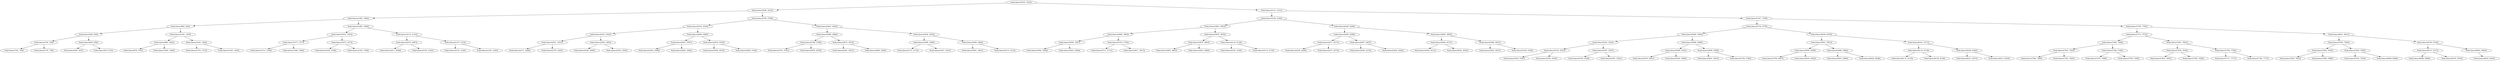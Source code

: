 digraph G{
1925550123 [label="Node{data=[3525, 3525]}"]
1925550123 -> 731562420
731562420 [label="Node{data=[2208, 2235]}"]
731562420 -> 1712896432
1712896432 [label="Node{data=[1460, 1460]}"]
1712896432 -> 1237850567
1237850567 [label="Node{data=[884, 944]}"]
1237850567 -> 399674397
399674397 [label="Node{data=[828, 844]}"]
399674397 -> 1790470194
1790470194 [label="Node{data=[756, 756]}"]
1790470194 -> 1238272492
1238272492 [label="Node{data=[742, 742]}"]
1790470194 -> 1078048563
1078048563 [label="Node{data=[778, 778]}"]
399674397 -> 1139829058
1139829058 [label="Node{data=[859, 859]}"]
1139829058 -> 1788895478
1788895478 [label="Node{data=[847, 847]}"]
1139829058 -> 1469846951
1469846951 [label="Node{data=[873, 873]}"]
1237850567 -> 438945864
438945864 [label="Node{data=[1345, 1345]}"]
438945864 -> 1515391030
1515391030 [label="Node{data=[980, 1024]}"]
1515391030 -> 857564250
857564250 [label="Node{data=[970, 970]}"]
1515391030 -> 77299379
77299379 [label="Node{data=[1065, 1065]}"]
438945864 -> 1352961504
1352961504 [label="Node{data=[1404, 1404]}"]
1352961504 -> 317996410
317996410 [label="Node{data=[1370, 1372]}"]
1352961504 -> 1242801354
1242801354 [label="Node{data=[1445, 1445]}"]
1712896432 -> 354559453
354559453 [label="Node{data=[1969, 1969]}"]
354559453 -> 1629315348
1629315348 [label="Node{data=[1623, 1623]}"]
1629315348 -> 1378979744
1378979744 [label="Node{data=[1577, 1577]}"]
1378979744 -> 97735896
97735896 [label="Node{data=[1513, 1540]}"]
1378979744 -> 31167858
31167858 [label="Node{data=[1584, 1584]}"]
1629315348 -> 197411228
197411228 [label="Node{data=[1673, 1673]}"]
197411228 -> 1440121803
1440121803 [label="Node{data=[1639, 1639]}"]
197411228 -> 1245472829
1245472829 [label="Node{data=[1708, 1708]}"]
354559453 -> 395379725
395379725 [label="Node{data=[2110, 2110]}"]
395379725 -> 1047556034
1047556034 [label="Node{data=[2074, 2087]}"]
1047556034 -> 1599699740
1599699740 [label="Node{data=[2017, 2049]}"]
1047556034 -> 1980603722
1980603722 [label="Node{data=[2105, 2105]}"]
395379725 -> 1763925738
1763925738 [label="Node{data=[2137, 2153]}"]
1763925738 -> 1418732147
1418732147 [label="Node{data=[2124, 2124]}"]
1763925738 -> 1074078310
1074078310 [label="Node{data=[2185, 2185]}"]
731562420 -> 1517818081
1517818081 [label="Node{data=[2769, 2769]}"]
1517818081 -> 702529866
702529866 [label="Node{data=[2534, 2534]}"]
702529866 -> 2081029560
2081029560 [label="Node{data=[2452, 2452]}"]
2081029560 -> 368506445
368506445 [label="Node{data=[2351, 2351]}"]
368506445 -> 261292810
261292810 [label="Node{data=[2271, 2296]}"]
368506445 -> 1485915683
1485915683 [label="Node{data=[2378, 2425]}"]
2081029560 -> 1799783604
1799783604 [label="Node{data=[2483, 2483]}"]
1799783604 -> 1226851087
1226851087 [label="Node{data=[2456, 2469]}"]
1799783604 -> 1581023858
1581023858 [label="Node{data=[2502, 2504]}"]
702529866 -> 214857672
214857672 [label="Node{data=[2609, 2609]}"]
214857672 -> 1399992769
1399992769 [label="Node{data=[2597, 2597]}"]
1399992769 -> 411117723
411117723 [label="Node{data=[2563, 2566]}"]
1399992769 -> 571741931
571741931 [label="Node{data=[2602, 2602]}"]
214857672 -> 1562068310
1562068310 [label="Node{data=[2679, 2679]}"]
1562068310 -> 530946829
530946829 [label="Node{data=[2636, 2674]}"]
1562068310 -> 242335122
242335122 [label="Node{data=[2690, 2744]}"]
1517818081 -> 214974969
214974969 [label="Node{data=[3061, 3092]}"]
214974969 -> 199660736
199660736 [label="Node{data=[2896, 2896]}"]
199660736 -> 942148418
942148418 [label="Node{data=[2796, 2796]}"]
942148418 -> 1001831672
1001831672 [label="Node{data=[2781, 2781]}"]
942148418 -> 896003582
896003582 [label="Node{data=[2878, 2878]}"]
199660736 -> 177749766
177749766 [label="Node{data=[2973, 2973]}"]
177749766 -> 1922189068
1922189068 [label="Node{data=[2941, 2941]}"]
177749766 -> 2085450970
2085450970 [label="Node{data=[2988, 3026]}"]
214974969 -> 1984917168
1984917168 [label="Node{data=[3450, 3450]}"]
1984917168 -> 1029967728
1029967728 [label="Node{data=[3386, 3386]}"]
1029967728 -> 1571718647
1571718647 [label="Node{data=[3173, 3173]}"]
1029967728 -> 1246937404
1246937404 [label="Node{data=[3427, 3427]}"]
1984917168 -> 1197808680
1197808680 [label="Node{data=[3494, 3494]}"]
1197808680 -> 1516733499
1516733499 [label="Node{data=[3461, 3461]}"]
1197808680 -> 1942959037
1942959037 [label="Node{data=[3514, 3514]}"]
1925550123 -> 793266137
793266137 [label="Node{data=[5121, 5121]}"]
793266137 -> 1084459588
1084459588 [label="Node{data=[4184, 4184]}"]
1084459588 -> 646154295
646154295 [label="Node{data=[3853, 3853]}"]
646154295 -> 752555393
752555393 [label="Node{data=[3666, 3683]}"]
752555393 -> 1094777164
1094777164 [label="Node{data=[3582, 3597]}"]
1094777164 -> 493726346
493726346 [label="Node{data=[3562, 3562]}"]
1094777164 -> 655706912
655706912 [label="Node{data=[3633, 3656]}"]
752555393 -> 1393960286
1393960286 [label="Node{data=[3720, 3720]}"]
1393960286 -> 366623977
366623977 [label="Node{data=[3711, 3711]}"]
1393960286 -> 1695808802
1695808802 [label="Node{data=[3817, 3817]}"]
646154295 -> 1758652139
1758652139 [label="Node{data=[3976, 3976]}"]
1758652139 -> 168559226
168559226 [label="Node{data=[3879, 3903]}"]
168559226 -> 1324702374
1324702374 [label="Node{data=[3863, 3863]}"]
168559226 -> 880100535
880100535 [label="Node{data=[3943, 3949]}"]
1758652139 -> 1265572204
1265572204 [label="Node{data=[4118, 4118]}"]
1265572204 -> 563793321
563793321 [label="Node{data=[4104, 4104]}"]
1265572204 -> 1163821910
1163821910 [label="Node{data=[4174, 4174]}"]
1084459588 -> 1536178102
1536178102 [label="Node{data=[4449, 4449]}"]
1536178102 -> 1753735633
1753735633 [label="Node{data=[4299, 4299]}"]
1753735633 -> 528977645
528977645 [label="Node{data=[4271, 4271]}"]
528977645 -> 787675768
787675768 [label="Node{data=[4229, 4229]}"]
528977645 -> 1946506647
1946506647 [label="Node{data=[4273, 4273]}"]
1753735633 -> 593210287
593210287 [label="Node{data=[4407, 4407]}"]
593210287 -> 8960463
8960463 [label="Node{data=[4360, 4372]}"]
593210287 -> 957391516
957391516 [label="Node{data=[4426, 4426]}"]
1536178102 -> 1734865348
1734865348 [label="Node{data=[4992, 4992]}"]
1734865348 -> 429860948
429860948 [label="Node{data=[4560, 4571]}"]
429860948 -> 1553775721
1553775721 [label="Node{data=[4502, 4511]}"]
429860948 -> 1621418276
1621418276 [label="Node{data=[4632, 4632]}"]
1734865348 -> 940950821
940950821 [label="Node{data=[5066, 5067]}"]
940950821 -> 1487439867
1487439867 [label="Node{data=[5024, 5037]}"]
940950821 -> 1642993523
1642993523 [label="Node{data=[5106, 5106]}"]
793266137 -> 646211499
646211499 [label="Node{data=[7347, 7358]}"]
646211499 -> 816755379
816755379 [label="Node{data=[5778, 5778]}"]
816755379 -> 749042690
749042690 [label="Node{data=[5400, 5400]}"]
749042690 -> 1029813098
1029813098 [label="Node{data=[5252, 5252]}"]
1029813098 -> 954020434
954020434 [label="Node{data=[5193, 5223]}"]
954020434 -> 2107843792
2107843792 [label="Node{data=[5160, 5190]}"]
954020434 -> 2053177866
2053177866 [label="Node{data=[5250, 5250]}"]
1029813098 -> 1252721871
1252721871 [label="Node{data=[5367, 5367]}"]
1252721871 -> 456519786
456519786 [label="Node{data=[5336, 5336]}"]
1252721871 -> 2144653944
2144653944 [label="Node{data=[5391, 5391]}"]
749042690 -> 223870682
223870682 [label="Node{data=[5608, 5608]}"]
223870682 -> 524820163
524820163 [label="Node{data=[5499, 5532]}"]
524820163 -> 726272992
726272992 [label="Node{data=[5476, 5491]}"]
524820163 -> 1926515683
1926515683 [label="Node{data=[5542, 5580]}"]
223870682 -> 1078446669
1078446669 [label="Node{data=[5659, 5659]}"]
1078446669 -> 531004032
531004032 [label="Node{data=[5631, 5631]}"]
1078446669 -> 1682466719
1682466719 [label="Node{data=[5736, 5749]}"]
816755379 -> 873702310
873702310 [label="Node{data=[6039, 6078]}"]
873702310 -> 1249383115
1249383115 [label="Node{data=[5951, 5951]}"]
1249383115 -> 1713771390
1713771390 [label="Node{data=[5858, 5858]}"]
1713771390 -> 1106638010
1106638010 [label="Node{data=[5794, 5807]}"]
1713771390 -> 1750233521
1750233521 [label="Node{data=[5934, 5934]}"]
1249383115 -> 1647761466
1647761466 [label="Node{data=[5996, 5996]}"]
1647761466 -> 886938337
886938337 [label="Node{data=[5955, 5966]}"]
1647761466 -> 1524889828
1524889828 [label="Node{data=[6028, 6028]}"]
873702310 -> 566740464
566740464 [label="Node{data=[6161, 6171]}"]
566740464 -> 1969503994
1969503994 [label="Node{data=[6119, 6119]}"]
1969503994 -> 758556709
758556709 [label="Node{data=[6115, 6115]}"]
1969503994 -> 1758941631
1758941631 [label="Node{data=[6138, 6138]}"]
566740464 -> 1998643472
1998643472 [label="Node{data=[6246, 6246]}"]
1998643472 -> 602374880
602374880 [label="Node{data=[6237, 6237]}"]
1998643472 -> 990404921
990404921 [label="Node{data=[6413, 6416]}"]
646211499 -> 1761645902
1761645902 [label="Node{data=[7795, 7795]}"]
1761645902 -> 433639711
433639711 [label="Node{data=[7572, 7572]}"]
433639711 -> 112701510
112701510 [label="Node{data=[7460, 7460]}"]
112701510 -> 2127435776
2127435776 [label="Node{data=[7405, 7405]}"]
2127435776 -> 319379570
319379570 [label="Node{data=[7389, 7389]}"]
2127435776 -> 1275470629
1275470629 [label="Node{data=[7432, 7445]}"]
112701510 -> 2005442403
2005442403 [label="Node{data=[7546, 7546]}"]
2005442403 -> 2038994826
2038994826 [label="Node{data=[7479, 7499]}"]
2005442403 -> 538675713
538675713 [label="Node{data=[7559, 7559]}"]
433639711 -> 1568246316
1568246316 [label="Node{data=[7691, 7691]}"]
1568246316 -> 1857643879
1857643879 [label="Node{data=[7634, 7634]}"]
1857643879 -> 1395694589
1395694589 [label="Node{data=[7601, 7601]}"]
1857643879 -> 789006360
789006360 [label="Node{data=[7659, 7659]}"]
1568246316 -> 1044291390
1044291390 [label="Node{data=[7758, 7758]}"]
1044291390 -> 453593027
453593027 [label="Node{data=[7717, 7717]}"]
1044291390 -> 1286723628
1286723628 [label="Node{data=[7760, 7777]}"]
1761645902 -> 1499668010
1499668010 [label="Node{data=[8031, 8031]}"]
1499668010 -> 334409047
334409047 [label="Node{data=[7903, 7903]}"]
334409047 -> 1116264374
1116264374 [label="Node{data=[7845, 7845]}"]
1116264374 -> 3802995
3802995 [label="Node{data=[7825, 7825]}"]
1116264374 -> 1097456400
1097456400 [label="Node{data=[7889, 7889]}"]
334409047 -> 655053439
655053439 [label="Node{data=[7950, 7950]}"]
655053439 -> 599393359
599393359 [label="Node{data=[7916, 7918]}"]
655053439 -> 1936428756
1936428756 [label="Node{data=[8008, 8008]}"]
1499668010 -> 2085972722
2085972722 [label="Node{data=[8736, 8736]}"]
2085972722 -> 28329901
28329901 [label="Node{data=[8137, 8137]}"]
28329901 -> 1918612392
1918612392 [label="Node{data=[8088, 8088]}"]
28329901 -> 1567202841
1567202841 [label="Node{data=[8703, 8703]}"]
2085972722 -> 171736508
171736508 [label="Node{data=[8945, 8945]}"]
171736508 -> 162713209
162713209 [label="Node{data=[9424, 9424]}"]
}